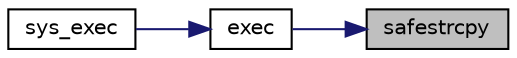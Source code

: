 digraph "safestrcpy"
{
 // LATEX_PDF_SIZE
  edge [fontname="Helvetica",fontsize="10",labelfontname="Helvetica",labelfontsize="10"];
  node [fontname="Helvetica",fontsize="10",shape=record];
  rankdir="RL";
  Node1 [label="safestrcpy",height=0.2,width=0.4,color="black", fillcolor="grey75", style="filled", fontcolor="black",tooltip=" "];
  Node1 -> Node2 [dir="back",color="midnightblue",fontsize="10",style="solid",fontname="Helvetica"];
  Node2 [label="exec",height=0.2,width=0.4,color="black", fillcolor="white", style="filled",URL="$d5/d64/defs_8h.html#aa7b4aae4a12acd187e23396214aeca47",tooltip=" "];
  Node2 -> Node3 [dir="back",color="midnightblue",fontsize="10",style="solid",fontname="Helvetica"];
  Node3 [label="sys_exec",height=0.2,width=0.4,color="black", fillcolor="white", style="filled",URL="$db/dd8/syscall_8c.html#aeaa813ddeb6a5fac3c45714c7351c526",tooltip=" "];
}
